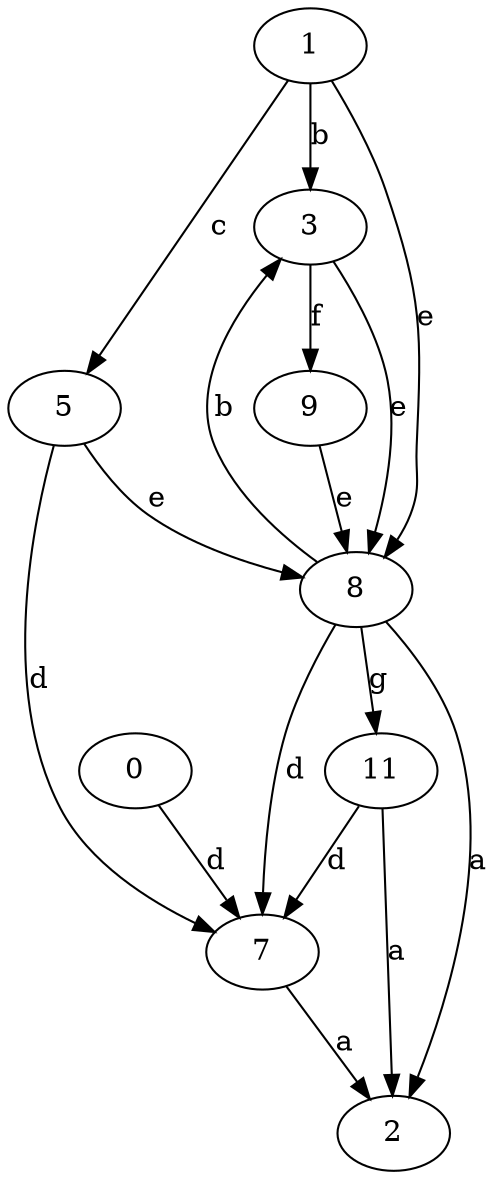 strict digraph  {
1;
2;
3;
5;
7;
8;
0;
9;
11;
1 -> 3  [label=b];
1 -> 5  [label=c];
1 -> 8  [label=e];
3 -> 8  [label=e];
3 -> 9  [label=f];
5 -> 7  [label=d];
5 -> 8  [label=e];
7 -> 2  [label=a];
8 -> 2  [label=a];
8 -> 3  [label=b];
8 -> 7  [label=d];
8 -> 11  [label=g];
0 -> 7  [label=d];
9 -> 8  [label=e];
11 -> 2  [label=a];
11 -> 7  [label=d];
}
